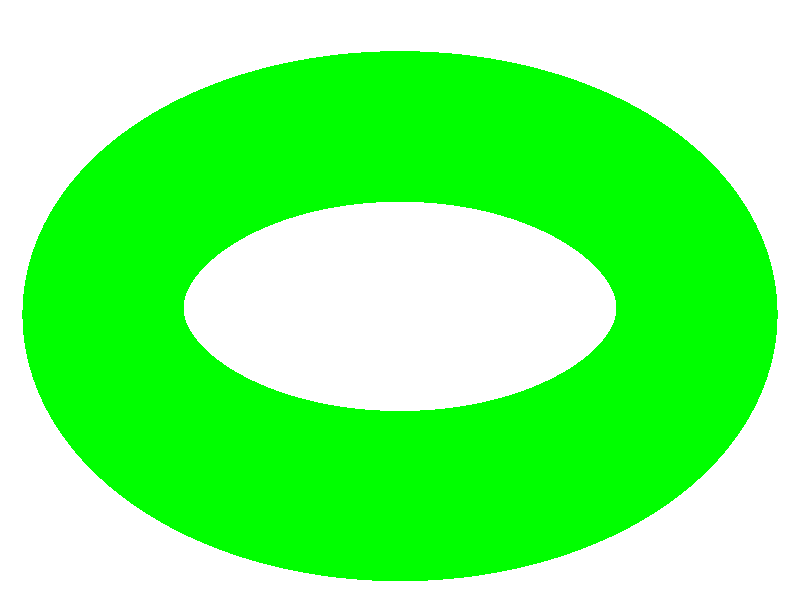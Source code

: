#include "colors.inc"

camera {
    location <1, 8, -10>
    look_at  <0, 0,  0>
    angle 12
}

background { color White }

global_settings { ambient_light 0.4 }

light_source { 
  <2, 4, -3>*2 color 1.5*White
  area_light
  <-0.4,0.2,0>/7 <0.15,0.3,0.5>/7 8 8
}

plane { <0,-1,0> 2
  pigment { color White*1.1 }
  finish { ambient 0.9 diffuse 0.1}
}

#declare R = 1;
#declare r = 0.27;

torus {
  R r sturm 
  texture { pigment { color Green } finish {ambient 0.5} }
}
